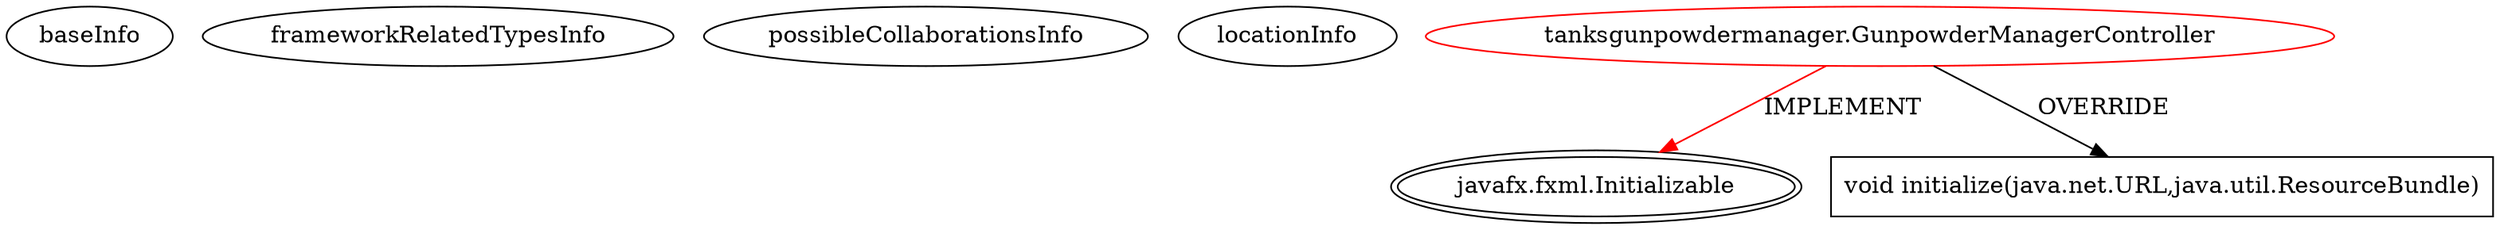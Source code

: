 digraph {
baseInfo[graphId=3595,category="extension_graph",isAnonymous=false,possibleRelation=false]
frameworkRelatedTypesInfo[0="javafx.fxml.Initializable"]
possibleCollaborationsInfo[]
locationInfo[projectName="mckinley-olsen-CS5200_Tanks",filePath="/mckinley-olsen-CS5200_Tanks/CS5200_Tanks-master/Implementation/TanksGunpowderManager/src/tanksgunpowdermanager/GunpowderManagerController.java",contextSignature="GunpowderManagerController",graphId="3595"]
0[label="tanksgunpowdermanager.GunpowderManagerController",vertexType="ROOT_CLIENT_CLASS_DECLARATION",isFrameworkType=false,color=red]
1[label="javafx.fxml.Initializable",vertexType="FRAMEWORK_INTERFACE_TYPE",isFrameworkType=true,peripheries=2]
2[label="void initialize(java.net.URL,java.util.ResourceBundle)",vertexType="OVERRIDING_METHOD_DECLARATION",isFrameworkType=false,shape=box]
0->1[label="IMPLEMENT",color=red]
0->2[label="OVERRIDE"]
}
